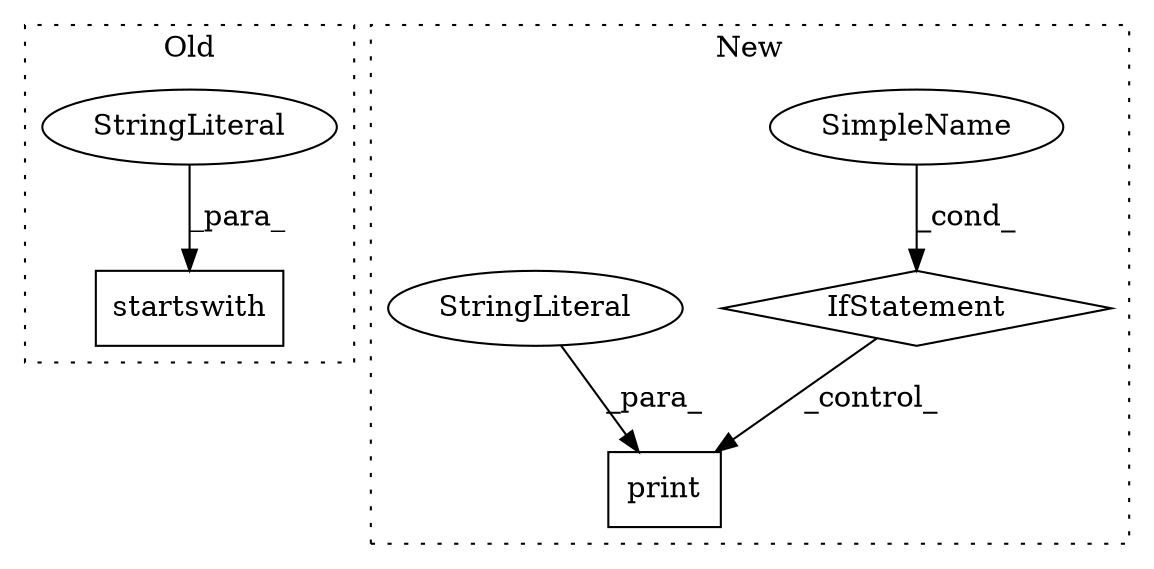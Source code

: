 digraph G {
subgraph cluster0 {
1 [label="startswith" a="32" s="549,568" l="11,1" shape="box"];
5 [label="StringLiteral" a="45" s="560" l="8" shape="ellipse"];
label = "Old";
style="dotted";
}
subgraph cluster1 {
2 [label="print" a="32" s="793,899" l="6,1" shape="box"];
3 [label="IfStatement" a="25" s="679,757" l="4,2" shape="diamond"];
4 [label="SimpleName" a="42" s="" l="" shape="ellipse"];
6 [label="StringLiteral" a="45" s="799" l="100" shape="ellipse"];
label = "New";
style="dotted";
}
3 -> 2 [label="_control_"];
4 -> 3 [label="_cond_"];
5 -> 1 [label="_para_"];
6 -> 2 [label="_para_"];
}